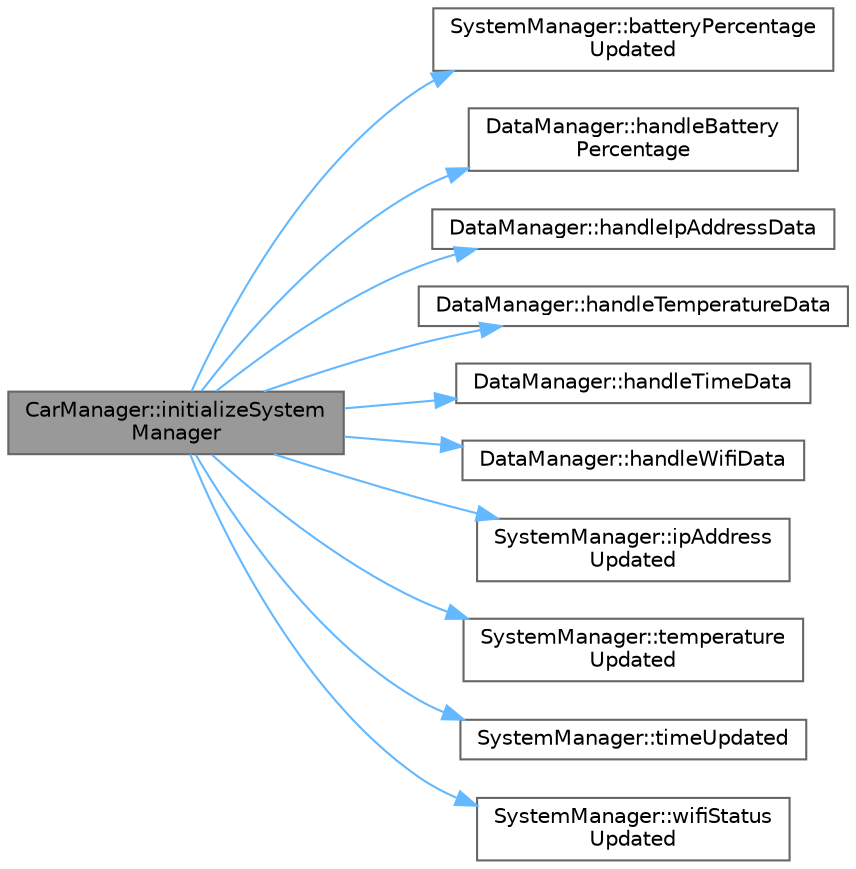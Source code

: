 digraph "CarManager::initializeSystemManager"
{
 // LATEX_PDF_SIZE
  bgcolor="transparent";
  edge [fontname=Helvetica,fontsize=10,labelfontname=Helvetica,labelfontsize=10];
  node [fontname=Helvetica,fontsize=10,shape=box,height=0.2,width=0.4];
  rankdir="LR";
  Node1 [id="Node000001",label="CarManager::initializeSystem\lManager",height=0.2,width=0.4,color="gray40", fillcolor="grey60", style="filled", fontcolor="black",tooltip="Initialize the SystemManager."];
  Node1 -> Node2 [id="edge1_Node000001_Node000002",color="steelblue1",style="solid",tooltip=" "];
  Node2 [id="Node000002",label="SystemManager::batteryPercentage\lUpdated",height=0.2,width=0.4,color="grey40", fillcolor="white", style="filled",URL="$classSystemManager.html#a1d37beeb680ddc03026295dcdf7e4bc3",tooltip=" "];
  Node1 -> Node3 [id="edge2_Node000001_Node000003",color="steelblue1",style="solid",tooltip=" "];
  Node3 [id="Node000003",label="DataManager::handleBattery\lPercentage",height=0.2,width=0.4,color="grey40", fillcolor="white", style="filled",URL="$classDataManager.html#ac5bb6cd13af677b42ff0ce32c05b4337",tooltip="Handle Battery Percentage data."];
  Node1 -> Node4 [id="edge3_Node000001_Node000004",color="steelblue1",style="solid",tooltip=" "];
  Node4 [id="Node000004",label="DataManager::handleIpAddressData",height=0.2,width=0.4,color="grey40", fillcolor="white", style="filled",URL="$classDataManager.html#a1619eef84eba4d778ebdfda1198257ad",tooltip="Handle IP Address data."];
  Node1 -> Node5 [id="edge4_Node000001_Node000005",color="steelblue1",style="solid",tooltip=" "];
  Node5 [id="Node000005",label="DataManager::handleTemperatureData",height=0.2,width=0.4,color="grey40", fillcolor="white", style="filled",URL="$classDataManager.html#a866f45795ff896aecf89d853f4f1ac48",tooltip="Handle Temperature data."];
  Node1 -> Node6 [id="edge5_Node000001_Node000006",color="steelblue1",style="solid",tooltip=" "];
  Node6 [id="Node000006",label="DataManager::handleTimeData",height=0.2,width=0.4,color="grey40", fillcolor="white", style="filled",URL="$classDataManager.html#a0198245d11fb32c03ebeb4169b223001",tooltip="Handle Time data."];
  Node1 -> Node7 [id="edge6_Node000001_Node000007",color="steelblue1",style="solid",tooltip=" "];
  Node7 [id="Node000007",label="DataManager::handleWifiData",height=0.2,width=0.4,color="grey40", fillcolor="white", style="filled",URL="$classDataManager.html#aafaa2c92f70e5a3296caeab490c29de9",tooltip="Handle WiFi data."];
  Node1 -> Node8 [id="edge7_Node000001_Node000008",color="steelblue1",style="solid",tooltip=" "];
  Node8 [id="Node000008",label="SystemManager::ipAddress\lUpdated",height=0.2,width=0.4,color="grey40", fillcolor="white", style="filled",URL="$classSystemManager.html#a05263f02e8e2e9a2ba441d7f55355193",tooltip=" "];
  Node1 -> Node9 [id="edge8_Node000001_Node000009",color="steelblue1",style="solid",tooltip=" "];
  Node9 [id="Node000009",label="SystemManager::temperature\lUpdated",height=0.2,width=0.4,color="grey40", fillcolor="white", style="filled",URL="$classSystemManager.html#a95c58f09a04fe52196c1c702c1f0afeb",tooltip=" "];
  Node1 -> Node10 [id="edge9_Node000001_Node000010",color="steelblue1",style="solid",tooltip=" "];
  Node10 [id="Node000010",label="SystemManager::timeUpdated",height=0.2,width=0.4,color="grey40", fillcolor="white", style="filled",URL="$classSystemManager.html#a294f03536732c243e439f29a4bd75bc8",tooltip=" "];
  Node1 -> Node11 [id="edge10_Node000001_Node000011",color="steelblue1",style="solid",tooltip=" "];
  Node11 [id="Node000011",label="SystemManager::wifiStatus\lUpdated",height=0.2,width=0.4,color="grey40", fillcolor="white", style="filled",URL="$classSystemManager.html#a1f612cad69e98840b1e0cff8039273fa",tooltip=" "];
}
